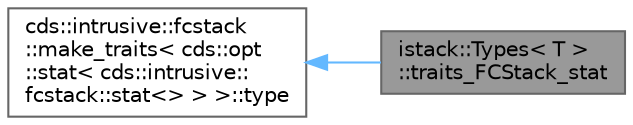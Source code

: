 digraph "istack::Types&lt; T &gt;::traits_FCStack_stat"
{
 // LATEX_PDF_SIZE
  bgcolor="transparent";
  edge [fontname=Helvetica,fontsize=10,labelfontname=Helvetica,labelfontsize=10];
  node [fontname=Helvetica,fontsize=10,shape=box,height=0.2,width=0.4];
  rankdir="LR";
  Node1 [id="Node000001",label="istack::Types\< T \>\l::traits_FCStack_stat",height=0.2,width=0.4,color="gray40", fillcolor="grey60", style="filled", fontcolor="black",tooltip=" "];
  Node2 -> Node1 [id="edge1_Node000001_Node000002",dir="back",color="steelblue1",style="solid",tooltip=" "];
  Node2 [id="Node000002",label="cds::intrusive::fcstack\l::make_traits\< cds::opt\l::stat\< cds::intrusive::\lfcstack::stat\<\> \> \>::type",height=0.2,width=0.4,color="gray40", fillcolor="white", style="filled",tooltip=" "];
}
